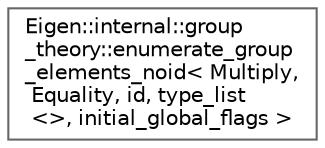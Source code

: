 digraph "类继承关系图"
{
 // LATEX_PDF_SIZE
  bgcolor="transparent";
  edge [fontname=Helvetica,fontsize=10,labelfontname=Helvetica,labelfontsize=10];
  node [fontname=Helvetica,fontsize=10,shape=box,height=0.2,width=0.4];
  rankdir="LR";
  Node0 [id="Node000000",label="Eigen::internal::group\l_theory::enumerate_group\l_elements_noid\< Multiply,\l Equality, id, type_list\l\<\>, initial_global_flags \>",height=0.2,width=0.4,color="grey40", fillcolor="white", style="filled",URL="$struct_eigen_1_1internal_1_1group__theory_1_1enumerate__group__elements__noid_3_01_multiply_00_0fbeb6252744622d4e917105540d8e4a3.html",tooltip=" "];
}
